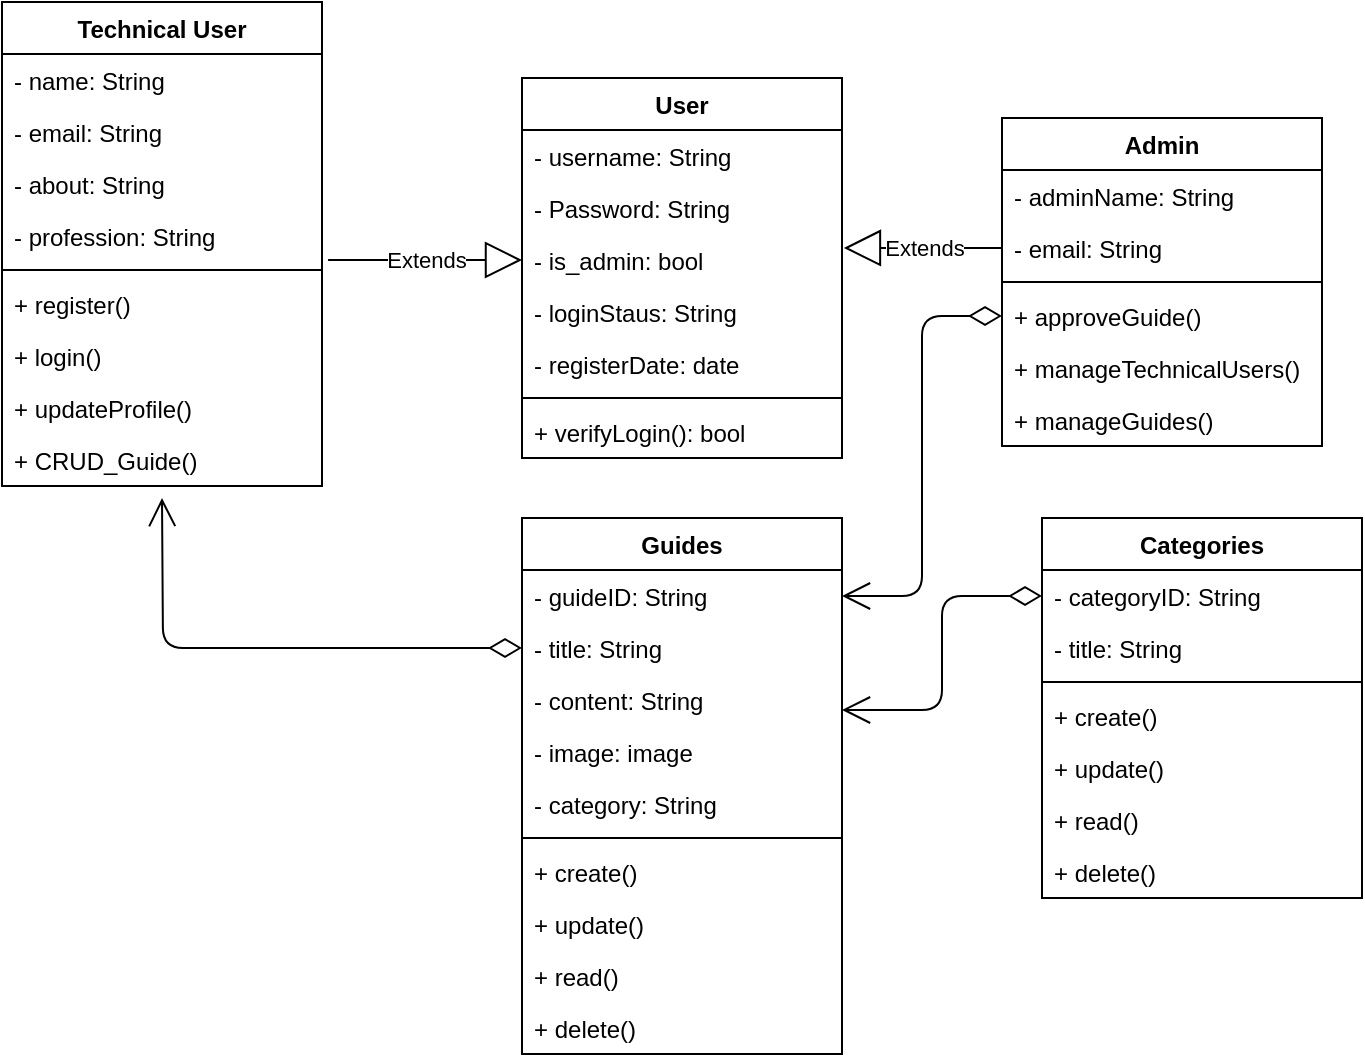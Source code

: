 <mxfile version="13.9.9" type="device"><diagram id="C5RBs43oDa-KdzZeNtuy" name="Page-1"><mxGraphModel dx="852" dy="486" grid="1" gridSize="10" guides="1" tooltips="1" connect="1" arrows="1" fold="1" page="1" pageScale="1" pageWidth="827" pageHeight="1169" math="0" shadow="0"><root><mxCell id="WIyWlLk6GJQsqaUBKTNV-0"/><mxCell id="WIyWlLk6GJQsqaUBKTNV-1" parent="WIyWlLk6GJQsqaUBKTNV-0"/><mxCell id="rUioSGqjgMgXq7_hCysb-2" value="User" style="swimlane;fontStyle=1;align=center;verticalAlign=top;childLayout=stackLayout;horizontal=1;startSize=26;horizontalStack=0;resizeParent=1;resizeParentMax=0;resizeLast=0;collapsible=1;marginBottom=0;" parent="WIyWlLk6GJQsqaUBKTNV-1" vertex="1"><mxGeometry x="330" y="228" width="160" height="190" as="geometry"/></mxCell><mxCell id="rUioSGqjgMgXq7_hCysb-6" value="- username: String" style="text;strokeColor=none;fillColor=none;align=left;verticalAlign=top;spacingLeft=4;spacingRight=4;overflow=hidden;rotatable=0;points=[[0,0.5],[1,0.5]];portConstraint=eastwest;" parent="rUioSGqjgMgXq7_hCysb-2" vertex="1"><mxGeometry y="26" width="160" height="26" as="geometry"/></mxCell><mxCell id="rUioSGqjgMgXq7_hCysb-7" value="- Password: String" style="text;strokeColor=none;fillColor=none;align=left;verticalAlign=top;spacingLeft=4;spacingRight=4;overflow=hidden;rotatable=0;points=[[0,0.5],[1,0.5]];portConstraint=eastwest;" parent="rUioSGqjgMgXq7_hCysb-2" vertex="1"><mxGeometry y="52" width="160" height="26" as="geometry"/></mxCell><mxCell id="rUioSGqjgMgXq7_hCysb-33" value="- is_admin: bool" style="text;strokeColor=none;fillColor=none;align=left;verticalAlign=top;spacingLeft=4;spacingRight=4;overflow=hidden;rotatable=0;points=[[0,0.5],[1,0.5]];portConstraint=eastwest;" parent="rUioSGqjgMgXq7_hCysb-2" vertex="1"><mxGeometry y="78" width="160" height="26" as="geometry"/></mxCell><mxCell id="rUioSGqjgMgXq7_hCysb-8" value="- loginStaus: String" style="text;strokeColor=none;fillColor=none;align=left;verticalAlign=top;spacingLeft=4;spacingRight=4;overflow=hidden;rotatable=0;points=[[0,0.5],[1,0.5]];portConstraint=eastwest;" parent="rUioSGqjgMgXq7_hCysb-2" vertex="1"><mxGeometry y="104" width="160" height="26" as="geometry"/></mxCell><mxCell id="rUioSGqjgMgXq7_hCysb-3" value="- registerDate: date" style="text;strokeColor=none;fillColor=none;align=left;verticalAlign=top;spacingLeft=4;spacingRight=4;overflow=hidden;rotatable=0;points=[[0,0.5],[1,0.5]];portConstraint=eastwest;" parent="rUioSGqjgMgXq7_hCysb-2" vertex="1"><mxGeometry y="130" width="160" height="26" as="geometry"/></mxCell><mxCell id="rUioSGqjgMgXq7_hCysb-4" value="" style="line;strokeWidth=1;fillColor=none;align=left;verticalAlign=middle;spacingTop=-1;spacingLeft=3;spacingRight=3;rotatable=0;labelPosition=right;points=[];portConstraint=eastwest;" parent="rUioSGqjgMgXq7_hCysb-2" vertex="1"><mxGeometry y="156" width="160" height="8" as="geometry"/></mxCell><mxCell id="rUioSGqjgMgXq7_hCysb-5" value="+ verifyLogin(): bool" style="text;strokeColor=none;fillColor=none;align=left;verticalAlign=top;spacingLeft=4;spacingRight=4;overflow=hidden;rotatable=0;points=[[0,0.5],[1,0.5]];portConstraint=eastwest;" parent="rUioSGqjgMgXq7_hCysb-2" vertex="1"><mxGeometry y="164" width="160" height="26" as="geometry"/></mxCell><mxCell id="rUioSGqjgMgXq7_hCysb-9" value="Technical User" style="swimlane;fontStyle=1;align=center;verticalAlign=top;childLayout=stackLayout;horizontal=1;startSize=26;horizontalStack=0;resizeParent=1;resizeParentMax=0;resizeLast=0;collapsible=1;marginBottom=0;" parent="WIyWlLk6GJQsqaUBKTNV-1" vertex="1"><mxGeometry x="70" y="190" width="160" height="242" as="geometry"/></mxCell><mxCell id="rUioSGqjgMgXq7_hCysb-10" value="- name: String" style="text;strokeColor=none;fillColor=none;align=left;verticalAlign=top;spacingLeft=4;spacingRight=4;overflow=hidden;rotatable=0;points=[[0,0.5],[1,0.5]];portConstraint=eastwest;" parent="rUioSGqjgMgXq7_hCysb-9" vertex="1"><mxGeometry y="26" width="160" height="26" as="geometry"/></mxCell><mxCell id="rUioSGqjgMgXq7_hCysb-11" value="- email: String" style="text;strokeColor=none;fillColor=none;align=left;verticalAlign=top;spacingLeft=4;spacingRight=4;overflow=hidden;rotatable=0;points=[[0,0.5],[1,0.5]];portConstraint=eastwest;" parent="rUioSGqjgMgXq7_hCysb-9" vertex="1"><mxGeometry y="52" width="160" height="26" as="geometry"/></mxCell><mxCell id="rUioSGqjgMgXq7_hCysb-12" value="- about: String" style="text;strokeColor=none;fillColor=none;align=left;verticalAlign=top;spacingLeft=4;spacingRight=4;overflow=hidden;rotatable=0;points=[[0,0.5],[1,0.5]];portConstraint=eastwest;" parent="rUioSGqjgMgXq7_hCysb-9" vertex="1"><mxGeometry y="78" width="160" height="26" as="geometry"/></mxCell><mxCell id="rUioSGqjgMgXq7_hCysb-13" value="- profession: String" style="text;strokeColor=none;fillColor=none;align=left;verticalAlign=top;spacingLeft=4;spacingRight=4;overflow=hidden;rotatable=0;points=[[0,0.5],[1,0.5]];portConstraint=eastwest;" parent="rUioSGqjgMgXq7_hCysb-9" vertex="1"><mxGeometry y="104" width="160" height="26" as="geometry"/></mxCell><mxCell id="rUioSGqjgMgXq7_hCysb-14" value="" style="line;strokeWidth=1;fillColor=none;align=left;verticalAlign=middle;spacingTop=-1;spacingLeft=3;spacingRight=3;rotatable=0;labelPosition=right;points=[];portConstraint=eastwest;" parent="rUioSGqjgMgXq7_hCysb-9" vertex="1"><mxGeometry y="130" width="160" height="8" as="geometry"/></mxCell><mxCell id="rUioSGqjgMgXq7_hCysb-17" value="+ register()" style="text;strokeColor=none;fillColor=none;align=left;verticalAlign=top;spacingLeft=4;spacingRight=4;overflow=hidden;rotatable=0;points=[[0,0.5],[1,0.5]];portConstraint=eastwest;" parent="rUioSGqjgMgXq7_hCysb-9" vertex="1"><mxGeometry y="138" width="160" height="26" as="geometry"/></mxCell><mxCell id="rUioSGqjgMgXq7_hCysb-18" value="+ login()" style="text;strokeColor=none;fillColor=none;align=left;verticalAlign=top;spacingLeft=4;spacingRight=4;overflow=hidden;rotatable=0;points=[[0,0.5],[1,0.5]];portConstraint=eastwest;" parent="rUioSGqjgMgXq7_hCysb-9" vertex="1"><mxGeometry y="164" width="160" height="26" as="geometry"/></mxCell><mxCell id="rUioSGqjgMgXq7_hCysb-20" value="+ updateProfile()" style="text;strokeColor=none;fillColor=none;align=left;verticalAlign=top;spacingLeft=4;spacingRight=4;overflow=hidden;rotatable=0;points=[[0,0.5],[1,0.5]];portConstraint=eastwest;" parent="rUioSGqjgMgXq7_hCysb-9" vertex="1"><mxGeometry y="190" width="160" height="26" as="geometry"/></mxCell><mxCell id="rUioSGqjgMgXq7_hCysb-19" value="+ CRUD_Guide()" style="text;strokeColor=none;fillColor=none;align=left;verticalAlign=top;spacingLeft=4;spacingRight=4;overflow=hidden;rotatable=0;points=[[0,0.5],[1,0.5]];portConstraint=eastwest;" parent="rUioSGqjgMgXq7_hCysb-9" vertex="1"><mxGeometry y="216" width="160" height="26" as="geometry"/></mxCell><mxCell id="rUioSGqjgMgXq7_hCysb-21" value="Admin" style="swimlane;fontStyle=1;align=center;verticalAlign=top;childLayout=stackLayout;horizontal=1;startSize=26;horizontalStack=0;resizeParent=1;resizeParentMax=0;resizeLast=0;collapsible=1;marginBottom=0;" parent="WIyWlLk6GJQsqaUBKTNV-1" vertex="1"><mxGeometry x="570" y="248" width="160" height="164" as="geometry"/></mxCell><mxCell id="rUioSGqjgMgXq7_hCysb-22" value="- adminName: String" style="text;strokeColor=none;fillColor=none;align=left;verticalAlign=top;spacingLeft=4;spacingRight=4;overflow=hidden;rotatable=0;points=[[0,0.5],[1,0.5]];portConstraint=eastwest;" parent="rUioSGqjgMgXq7_hCysb-21" vertex="1"><mxGeometry y="26" width="160" height="26" as="geometry"/></mxCell><mxCell id="rUioSGqjgMgXq7_hCysb-23" value="- email: String" style="text;strokeColor=none;fillColor=none;align=left;verticalAlign=top;spacingLeft=4;spacingRight=4;overflow=hidden;rotatable=0;points=[[0,0.5],[1,0.5]];portConstraint=eastwest;" parent="rUioSGqjgMgXq7_hCysb-21" vertex="1"><mxGeometry y="52" width="160" height="26" as="geometry"/></mxCell><mxCell id="rUioSGqjgMgXq7_hCysb-26" value="" style="line;strokeWidth=1;fillColor=none;align=left;verticalAlign=middle;spacingTop=-1;spacingLeft=3;spacingRight=3;rotatable=0;labelPosition=right;points=[];portConstraint=eastwest;" parent="rUioSGqjgMgXq7_hCysb-21" vertex="1"><mxGeometry y="78" width="160" height="8" as="geometry"/></mxCell><mxCell id="rUioSGqjgMgXq7_hCysb-27" value="+ approveGuide()" style="text;strokeColor=none;fillColor=none;align=left;verticalAlign=top;spacingLeft=4;spacingRight=4;overflow=hidden;rotatable=0;points=[[0,0.5],[1,0.5]];portConstraint=eastwest;" parent="rUioSGqjgMgXq7_hCysb-21" vertex="1"><mxGeometry y="86" width="160" height="26" as="geometry"/></mxCell><mxCell id="rUioSGqjgMgXq7_hCysb-28" value="+ manageTechnicalUsers()" style="text;strokeColor=none;fillColor=none;align=left;verticalAlign=top;spacingLeft=4;spacingRight=4;overflow=hidden;rotatable=0;points=[[0,0.5],[1,0.5]];portConstraint=eastwest;" parent="rUioSGqjgMgXq7_hCysb-21" vertex="1"><mxGeometry y="112" width="160" height="26" as="geometry"/></mxCell><mxCell id="rUioSGqjgMgXq7_hCysb-29" value="+ manageGuides()" style="text;strokeColor=none;fillColor=none;align=left;verticalAlign=top;spacingLeft=4;spacingRight=4;overflow=hidden;rotatable=0;points=[[0,0.5],[1,0.5]];portConstraint=eastwest;" parent="rUioSGqjgMgXq7_hCysb-21" vertex="1"><mxGeometry y="138" width="160" height="26" as="geometry"/></mxCell><mxCell id="rUioSGqjgMgXq7_hCysb-37" value="Extends" style="endArrow=block;endSize=16;endFill=0;html=1;entryX=0;entryY=0.5;entryDx=0;entryDy=0;exitX=1.019;exitY=0.962;exitDx=0;exitDy=0;exitPerimeter=0;" parent="WIyWlLk6GJQsqaUBKTNV-1" source="rUioSGqjgMgXq7_hCysb-13" target="rUioSGqjgMgXq7_hCysb-33" edge="1"><mxGeometry width="160" relative="1" as="geometry"><mxPoint x="260" y="548" as="sourcePoint"/><mxPoint x="420" y="548" as="targetPoint"/></mxGeometry></mxCell><mxCell id="rUioSGqjgMgXq7_hCysb-38" value="Extends" style="endArrow=block;endSize=16;endFill=0;html=1;exitX=0;exitY=0.5;exitDx=0;exitDy=0;entryX=1.006;entryY=0.269;entryDx=0;entryDy=0;entryPerimeter=0;" parent="WIyWlLk6GJQsqaUBKTNV-1" source="rUioSGqjgMgXq7_hCysb-23" target="rUioSGqjgMgXq7_hCysb-33" edge="1"><mxGeometry width="160" relative="1" as="geometry"><mxPoint x="310" y="338" as="sourcePoint"/><mxPoint x="470" y="338" as="targetPoint"/></mxGeometry></mxCell><mxCell id="rUioSGqjgMgXq7_hCysb-39" value="Guides" style="swimlane;fontStyle=1;align=center;verticalAlign=top;childLayout=stackLayout;horizontal=1;startSize=26;horizontalStack=0;resizeParent=1;resizeParentMax=0;resizeLast=0;collapsible=1;marginBottom=0;" parent="WIyWlLk6GJQsqaUBKTNV-1" vertex="1"><mxGeometry x="330" y="448" width="160" height="268" as="geometry"/></mxCell><mxCell id="rUioSGqjgMgXq7_hCysb-40" value="- guideID: String" style="text;strokeColor=none;fillColor=none;align=left;verticalAlign=top;spacingLeft=4;spacingRight=4;overflow=hidden;rotatable=0;points=[[0,0.5],[1,0.5]];portConstraint=eastwest;" parent="rUioSGqjgMgXq7_hCysb-39" vertex="1"><mxGeometry y="26" width="160" height="26" as="geometry"/></mxCell><mxCell id="rUioSGqjgMgXq7_hCysb-46" value="- title: String" style="text;strokeColor=none;fillColor=none;align=left;verticalAlign=top;spacingLeft=4;spacingRight=4;overflow=hidden;rotatable=0;points=[[0,0.5],[1,0.5]];portConstraint=eastwest;" parent="rUioSGqjgMgXq7_hCysb-39" vertex="1"><mxGeometry y="52" width="160" height="26" as="geometry"/></mxCell><mxCell id="rUioSGqjgMgXq7_hCysb-47" value="- content: String" style="text;strokeColor=none;fillColor=none;align=left;verticalAlign=top;spacingLeft=4;spacingRight=4;overflow=hidden;rotatable=0;points=[[0,0.5],[1,0.5]];portConstraint=eastwest;" parent="rUioSGqjgMgXq7_hCysb-39" vertex="1"><mxGeometry y="78" width="160" height="26" as="geometry"/></mxCell><mxCell id="rUioSGqjgMgXq7_hCysb-48" value="- image: image" style="text;strokeColor=none;fillColor=none;align=left;verticalAlign=top;spacingLeft=4;spacingRight=4;overflow=hidden;rotatable=0;points=[[0,0.5],[1,0.5]];portConstraint=eastwest;" parent="rUioSGqjgMgXq7_hCysb-39" vertex="1"><mxGeometry y="104" width="160" height="26" as="geometry"/></mxCell><mxCell id="rUioSGqjgMgXq7_hCysb-41" value="- category: String" style="text;strokeColor=none;fillColor=none;align=left;verticalAlign=top;spacingLeft=4;spacingRight=4;overflow=hidden;rotatable=0;points=[[0,0.5],[1,0.5]];portConstraint=eastwest;" parent="rUioSGqjgMgXq7_hCysb-39" vertex="1"><mxGeometry y="130" width="160" height="26" as="geometry"/></mxCell><mxCell id="rUioSGqjgMgXq7_hCysb-42" value="" style="line;strokeWidth=1;fillColor=none;align=left;verticalAlign=middle;spacingTop=-1;spacingLeft=3;spacingRight=3;rotatable=0;labelPosition=right;points=[];portConstraint=eastwest;" parent="rUioSGqjgMgXq7_hCysb-39" vertex="1"><mxGeometry y="156" width="160" height="8" as="geometry"/></mxCell><mxCell id="rUioSGqjgMgXq7_hCysb-43" value="+ create()" style="text;strokeColor=none;fillColor=none;align=left;verticalAlign=top;spacingLeft=4;spacingRight=4;overflow=hidden;rotatable=0;points=[[0,0.5],[1,0.5]];portConstraint=eastwest;" parent="rUioSGqjgMgXq7_hCysb-39" vertex="1"><mxGeometry y="164" width="160" height="26" as="geometry"/></mxCell><mxCell id="rUioSGqjgMgXq7_hCysb-44" value="+ update()" style="text;strokeColor=none;fillColor=none;align=left;verticalAlign=top;spacingLeft=4;spacingRight=4;overflow=hidden;rotatable=0;points=[[0,0.5],[1,0.5]];portConstraint=eastwest;" parent="rUioSGqjgMgXq7_hCysb-39" vertex="1"><mxGeometry y="190" width="160" height="26" as="geometry"/></mxCell><mxCell id="rUioSGqjgMgXq7_hCysb-49" value="+ read()" style="text;strokeColor=none;fillColor=none;align=left;verticalAlign=top;spacingLeft=4;spacingRight=4;overflow=hidden;rotatable=0;points=[[0,0.5],[1,0.5]];portConstraint=eastwest;" parent="rUioSGqjgMgXq7_hCysb-39" vertex="1"><mxGeometry y="216" width="160" height="26" as="geometry"/></mxCell><mxCell id="rUioSGqjgMgXq7_hCysb-45" value="+ delete()" style="text;strokeColor=none;fillColor=none;align=left;verticalAlign=top;spacingLeft=4;spacingRight=4;overflow=hidden;rotatable=0;points=[[0,0.5],[1,0.5]];portConstraint=eastwest;" parent="rUioSGqjgMgXq7_hCysb-39" vertex="1"><mxGeometry y="242" width="160" height="26" as="geometry"/></mxCell><mxCell id="rUioSGqjgMgXq7_hCysb-50" value="" style="endArrow=open;html=1;endSize=12;startArrow=diamondThin;startSize=14;startFill=0;edgeStyle=orthogonalEdgeStyle;align=left;verticalAlign=bottom;exitX=0;exitY=0.5;exitDx=0;exitDy=0;" parent="WIyWlLk6GJQsqaUBKTNV-1" source="rUioSGqjgMgXq7_hCysb-46" edge="1"><mxGeometry x="-1" y="3" relative="1" as="geometry"><mxPoint x="310" y="498" as="sourcePoint"/><mxPoint x="150" y="438" as="targetPoint"/></mxGeometry></mxCell><mxCell id="rUioSGqjgMgXq7_hCysb-51" value="Categories" style="swimlane;fontStyle=1;align=center;verticalAlign=top;childLayout=stackLayout;horizontal=1;startSize=26;horizontalStack=0;resizeParent=1;resizeParentMax=0;resizeLast=0;collapsible=1;marginBottom=0;" parent="WIyWlLk6GJQsqaUBKTNV-1" vertex="1"><mxGeometry x="590" y="448" width="160" height="190" as="geometry"/></mxCell><mxCell id="rUioSGqjgMgXq7_hCysb-52" value="- categoryID: String" style="text;strokeColor=none;fillColor=none;align=left;verticalAlign=top;spacingLeft=4;spacingRight=4;overflow=hidden;rotatable=0;points=[[0,0.5],[1,0.5]];portConstraint=eastwest;" parent="rUioSGqjgMgXq7_hCysb-51" vertex="1"><mxGeometry y="26" width="160" height="26" as="geometry"/></mxCell><mxCell id="rUioSGqjgMgXq7_hCysb-53" value="- title: String" style="text;strokeColor=none;fillColor=none;align=left;verticalAlign=top;spacingLeft=4;spacingRight=4;overflow=hidden;rotatable=0;points=[[0,0.5],[1,0.5]];portConstraint=eastwest;" parent="rUioSGqjgMgXq7_hCysb-51" vertex="1"><mxGeometry y="52" width="160" height="26" as="geometry"/></mxCell><mxCell id="rUioSGqjgMgXq7_hCysb-57" value="" style="line;strokeWidth=1;fillColor=none;align=left;verticalAlign=middle;spacingTop=-1;spacingLeft=3;spacingRight=3;rotatable=0;labelPosition=right;points=[];portConstraint=eastwest;" parent="rUioSGqjgMgXq7_hCysb-51" vertex="1"><mxGeometry y="78" width="160" height="8" as="geometry"/></mxCell><mxCell id="rUioSGqjgMgXq7_hCysb-58" value="+ create()" style="text;strokeColor=none;fillColor=none;align=left;verticalAlign=top;spacingLeft=4;spacingRight=4;overflow=hidden;rotatable=0;points=[[0,0.5],[1,0.5]];portConstraint=eastwest;" parent="rUioSGqjgMgXq7_hCysb-51" vertex="1"><mxGeometry y="86" width="160" height="26" as="geometry"/></mxCell><mxCell id="rUioSGqjgMgXq7_hCysb-59" value="+ update()" style="text;strokeColor=none;fillColor=none;align=left;verticalAlign=top;spacingLeft=4;spacingRight=4;overflow=hidden;rotatable=0;points=[[0,0.5],[1,0.5]];portConstraint=eastwest;" parent="rUioSGqjgMgXq7_hCysb-51" vertex="1"><mxGeometry y="112" width="160" height="26" as="geometry"/></mxCell><mxCell id="rUioSGqjgMgXq7_hCysb-60" value="+ read()" style="text;strokeColor=none;fillColor=none;align=left;verticalAlign=top;spacingLeft=4;spacingRight=4;overflow=hidden;rotatable=0;points=[[0,0.5],[1,0.5]];portConstraint=eastwest;" parent="rUioSGqjgMgXq7_hCysb-51" vertex="1"><mxGeometry y="138" width="160" height="26" as="geometry"/></mxCell><mxCell id="rUioSGqjgMgXq7_hCysb-61" value="+ delete()" style="text;strokeColor=none;fillColor=none;align=left;verticalAlign=top;spacingLeft=4;spacingRight=4;overflow=hidden;rotatable=0;points=[[0,0.5],[1,0.5]];portConstraint=eastwest;" parent="rUioSGqjgMgXq7_hCysb-51" vertex="1"><mxGeometry y="164" width="160" height="26" as="geometry"/></mxCell><mxCell id="rUioSGqjgMgXq7_hCysb-64" value="" style="endArrow=open;html=1;endSize=12;startArrow=diamondThin;startSize=14;startFill=0;edgeStyle=orthogonalEdgeStyle;align=left;verticalAlign=bottom;entryX=1;entryY=-0.308;entryDx=0;entryDy=0;entryPerimeter=0;exitX=0;exitY=0.5;exitDx=0;exitDy=0;" parent="WIyWlLk6GJQsqaUBKTNV-1" source="rUioSGqjgMgXq7_hCysb-52" target="rUioSGqjgMgXq7_hCysb-48" edge="1"><mxGeometry x="-0.875" y="10" relative="1" as="geometry"><mxPoint x="550" y="678" as="sourcePoint"/><mxPoint x="710" y="678" as="targetPoint"/><mxPoint as="offset"/></mxGeometry></mxCell><mxCell id="rUioSGqjgMgXq7_hCysb-65" value="" style="endArrow=open;html=1;endSize=12;startArrow=diamondThin;startSize=14;startFill=0;edgeStyle=orthogonalEdgeStyle;align=left;verticalAlign=bottom;entryX=1;entryY=0.5;entryDx=0;entryDy=0;exitX=0;exitY=0.5;exitDx=0;exitDy=0;" parent="WIyWlLk6GJQsqaUBKTNV-1" source="rUioSGqjgMgXq7_hCysb-27" target="rUioSGqjgMgXq7_hCysb-40" edge="1"><mxGeometry x="-0.875" y="10" relative="1" as="geometry"><mxPoint x="600.0" y="440" as="sourcePoint"/><mxPoint x="500" y="496.992" as="targetPoint"/><mxPoint as="offset"/></mxGeometry></mxCell></root></mxGraphModel></diagram></mxfile>